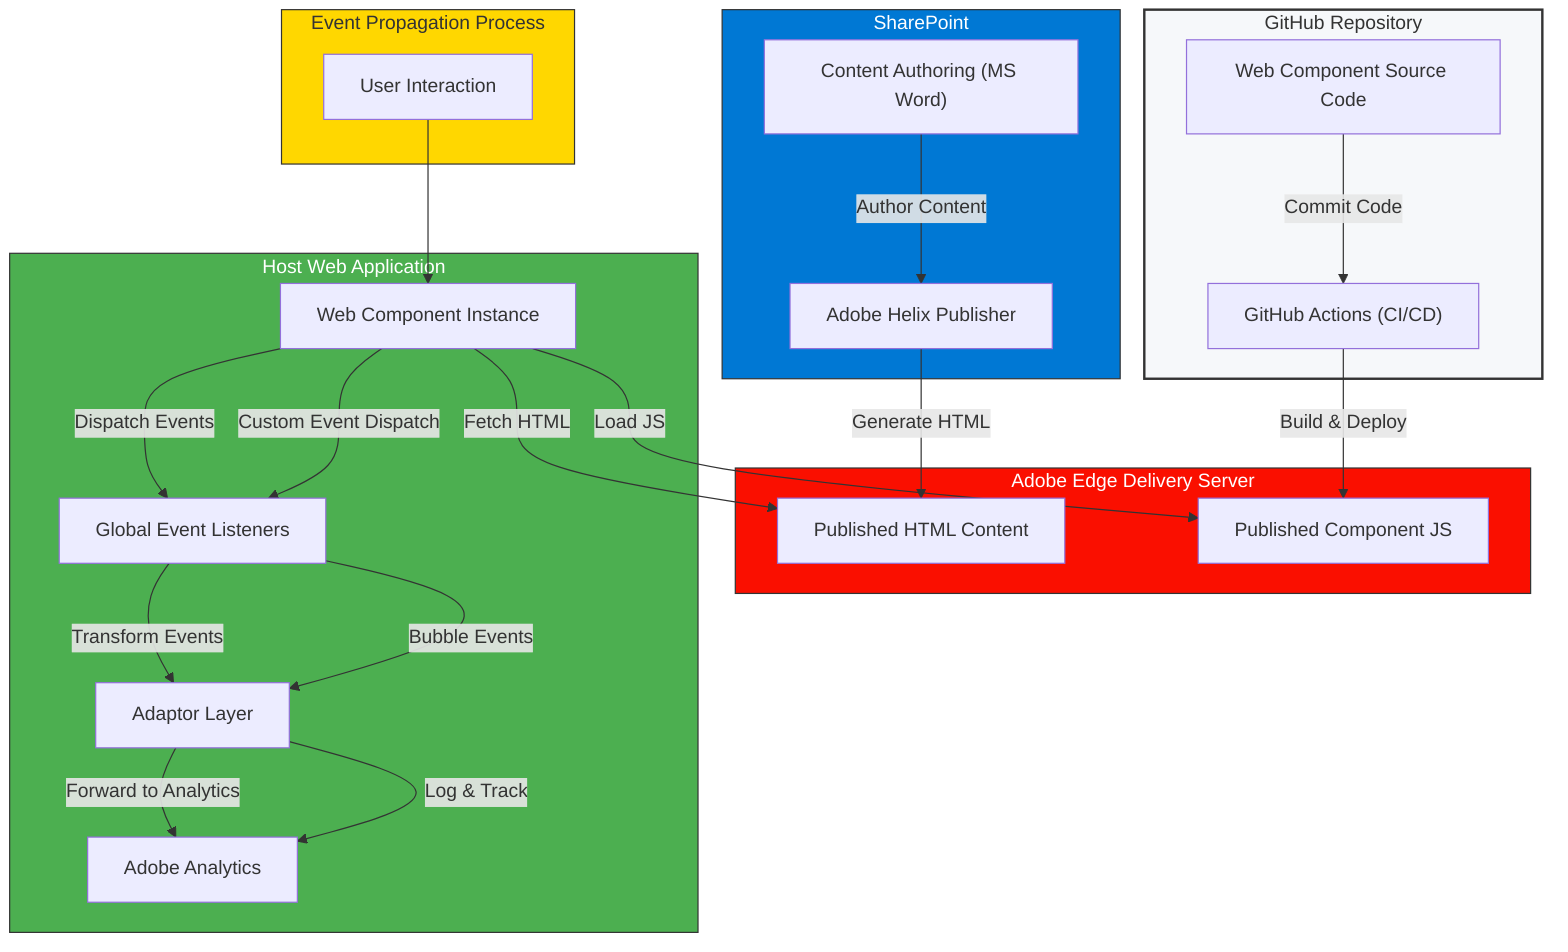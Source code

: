 flowchart TB
    %% Subgraphs for architectural layers %%
    subgraph GitHub["GitHub Repository"]
        MainJS["Web Component Source Code"]
        Actions["GitHub Actions (CI/CD)"]
    end

    subgraph SharePoint["SharePoint"]
        WordDoc["Content Authoring (MS Word)"]
        HelixPub["Adobe Helix Publisher"]
    end

    subgraph AdobeEDS["Adobe Edge Delivery Server"]
        HTMLContent["Published HTML Content"]
        PublishedJS["Published Component JS"]
    end

    subgraph HostApp["Host Web Application"]
        WebComponent["Web Component Instance"]
        EventListeners["Global Event Listeners"]
        AdaptorLayer["Adaptor Layer"]
        AnalyticsService["Adobe Analytics"]
    end

    %% Process Flows %%
    WordDoc -->|"Author Content"| HelixPub
    HelixPub -->|"Generate HTML"| HTMLContent
    MainJS -->|"Commit Code"| Actions
    Actions -->|"Build & Deploy"| PublishedJS
    WebComponent -->|"Fetch HTML"| HTMLContent
    WebComponent -->|"Load JS"| PublishedJS
    WebComponent -->|"Dispatch Events"| EventListeners
    EventListeners -->|"Transform Events"| AdaptorLayer
    AdaptorLayer -->|"Forward to Analytics"| AnalyticsService

    %% Event Propagation Swimlane %%
    subgraph Events["Event Propagation Process"]
        User["User Interaction"] --> WebComponent
        WebComponent -->|"Custom Event Dispatch"| EventListeners
        EventListeners -->|"Bubble Events"| AdaptorLayer
        AdaptorLayer -->|"Log & Track"| AnalyticsService
    end

    %% Styling the nodes %%
    classDef repository fill:#f6f8fa,stroke:#333,stroke-width:2px
    classDef delivery fill:#fa0f00,color:#fff,stroke:#333
    classDef sharepoint fill:#0078d4,color:#fff,stroke:#333
    classDef hostapp fill:#4CAF50,color:#fff,stroke:#333
    classDef events fill:#FFD700,color:#333,stroke:#333

    class GitHub repository
    class AdobeEDS delivery
    class SharePoint sharepoint
    class HostApp hostapp
    class Events events